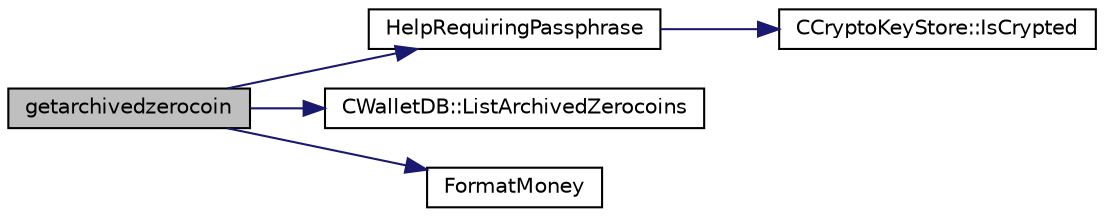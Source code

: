 digraph "getarchivedzerocoin"
{
  edge [fontname="Helvetica",fontsize="10",labelfontname="Helvetica",labelfontsize="10"];
  node [fontname="Helvetica",fontsize="10",shape=record];
  rankdir="LR";
  Node356 [label="getarchivedzerocoin",height=0.2,width=0.4,color="black", fillcolor="grey75", style="filled", fontcolor="black"];
  Node356 -> Node357 [color="midnightblue",fontsize="10",style="solid",fontname="Helvetica"];
  Node357 [label="HelpRequiringPassphrase",height=0.2,width=0.4,color="black", fillcolor="white", style="filled",URL="$rpcwallet_8cpp.html#abcfbb0ad9335791f2832c01209b8f12d"];
  Node357 -> Node358 [color="midnightblue",fontsize="10",style="solid",fontname="Helvetica"];
  Node358 [label="CCryptoKeyStore::IsCrypted",height=0.2,width=0.4,color="black", fillcolor="white", style="filled",URL="$class_c_crypto_key_store.html#acc8fed44366c98fb481333ca6e867088"];
  Node356 -> Node359 [color="midnightblue",fontsize="10",style="solid",fontname="Helvetica"];
  Node359 [label="CWalletDB::ListArchivedZerocoins",height=0.2,width=0.4,color="black", fillcolor="white", style="filled",URL="$class_c_wallet_d_b.html#ab47fd5db0074ff3f1807ad4d9b448ec7"];
  Node356 -> Node360 [color="midnightblue",fontsize="10",style="solid",fontname="Helvetica"];
  Node360 [label="FormatMoney",height=0.2,width=0.4,color="black", fillcolor="white", style="filled",URL="$utilmoneystr_8cpp.html#ae7d875b4dae822af22b8b8be68f35417",tooltip="Money parsing/formatting utilities. "];
}
